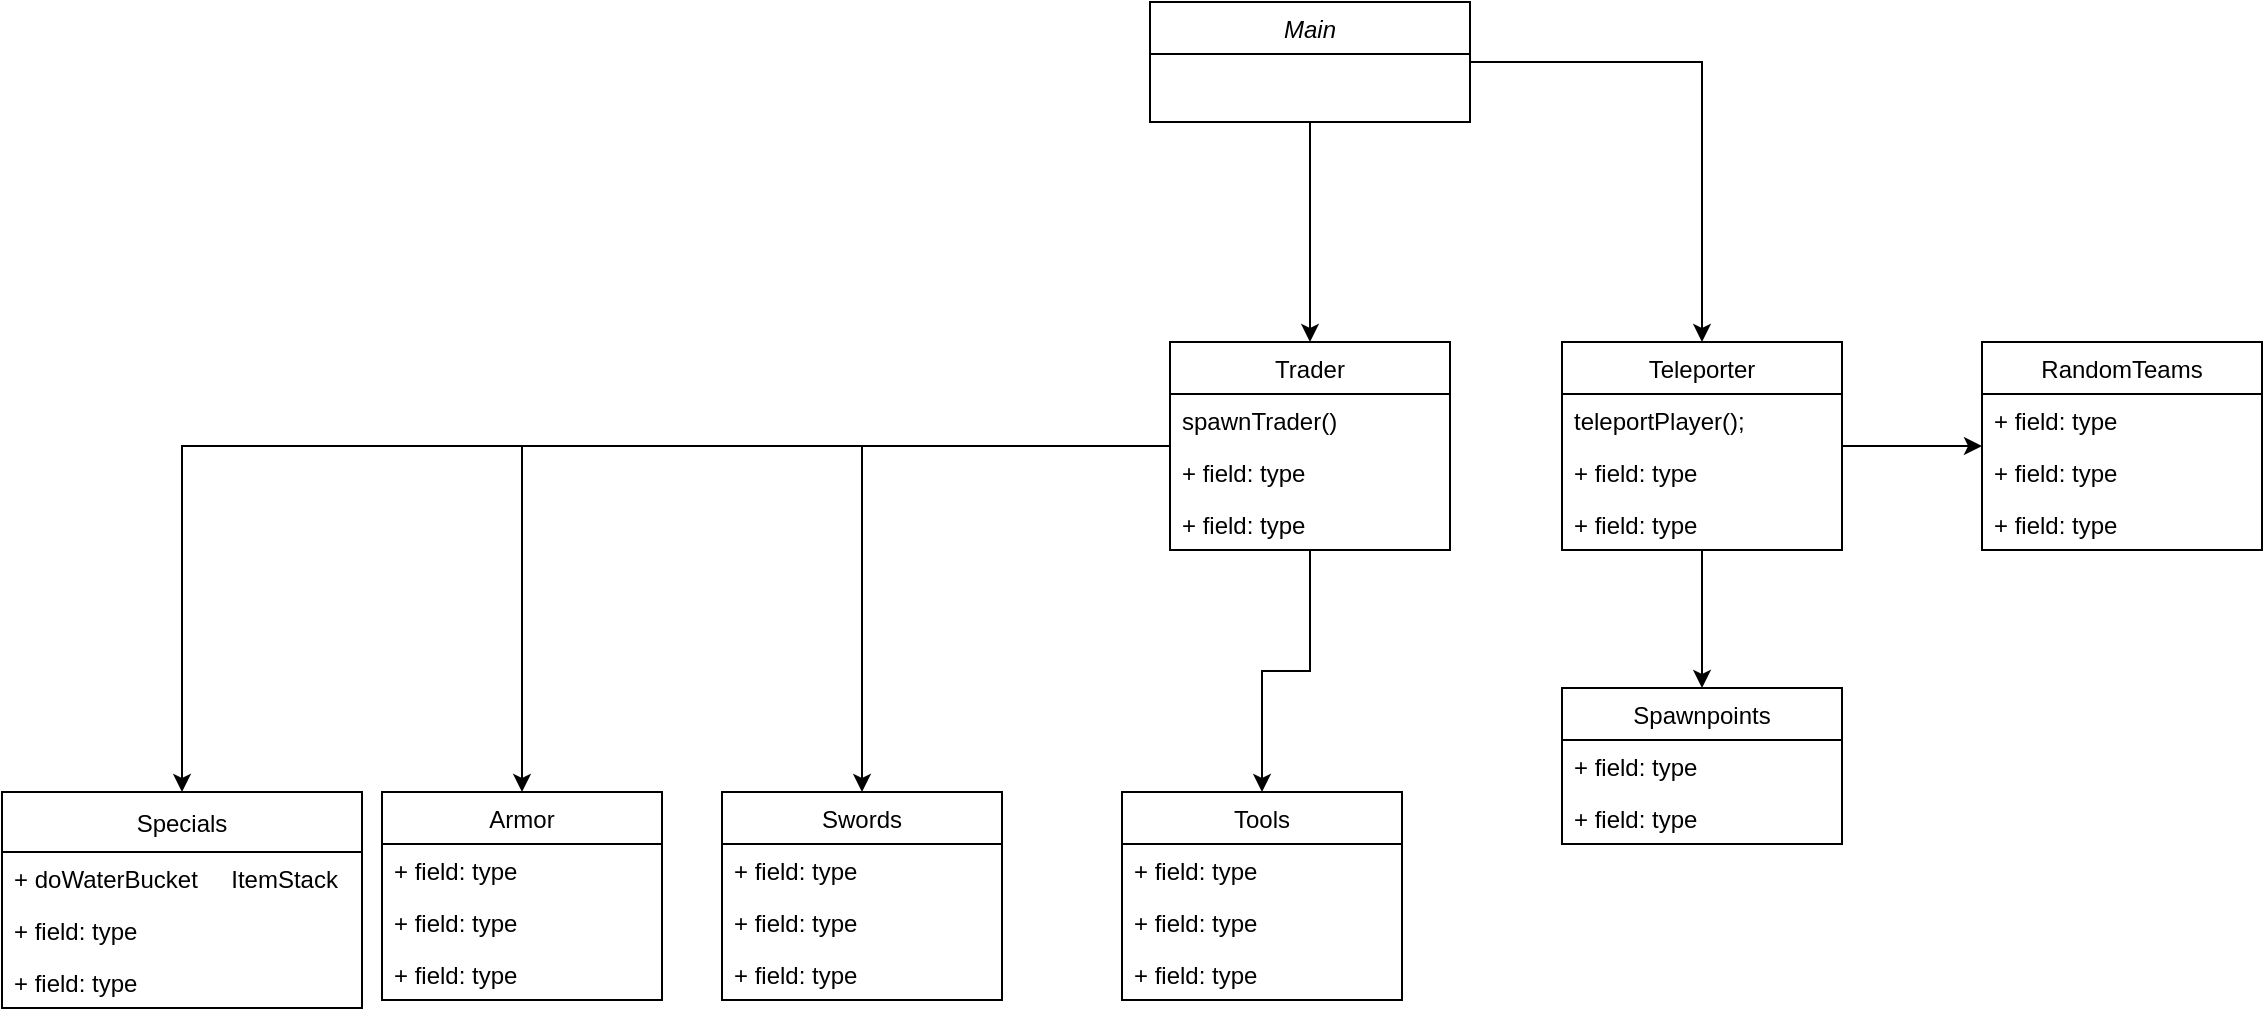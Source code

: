 <mxfile version="14.7.4" type="embed"><diagram id="C5RBs43oDa-KdzZeNtuy" name="Page-1"><mxGraphModel dx="1620" dy="717" grid="1" gridSize="10" guides="1" tooltips="1" connect="1" arrows="1" fold="1" page="1" pageScale="1" pageWidth="827" pageHeight="1169" math="0" shadow="0"><root><mxCell id="WIyWlLk6GJQsqaUBKTNV-0"/><mxCell id="WIyWlLk6GJQsqaUBKTNV-1" parent="WIyWlLk6GJQsqaUBKTNV-0"/><mxCell id="XdBPwFmGJHNVnX8WNjxw-10" style="edgeStyle=orthogonalEdgeStyle;rounded=0;orthogonalLoop=1;jettySize=auto;html=1;" parent="WIyWlLk6GJQsqaUBKTNV-1" source="zkfFHV4jXpPFQw0GAbJ--0" target="XdBPwFmGJHNVnX8WNjxw-0" edge="1"><mxGeometry relative="1" as="geometry"/></mxCell><mxCell id="XdBPwFmGJHNVnX8WNjxw-15" style="edgeStyle=orthogonalEdgeStyle;rounded=0;orthogonalLoop=1;jettySize=auto;html=1;entryX=0.5;entryY=0;entryDx=0;entryDy=0;" parent="WIyWlLk6GJQsqaUBKTNV-1" source="zkfFHV4jXpPFQw0GAbJ--0" target="XdBPwFmGJHNVnX8WNjxw-11" edge="1"><mxGeometry relative="1" as="geometry"/></mxCell><mxCell id="zkfFHV4jXpPFQw0GAbJ--0" value="Main" style="swimlane;fontStyle=2;align=center;verticalAlign=top;childLayout=stackLayout;horizontal=1;startSize=26;horizontalStack=0;resizeParent=1;resizeLast=0;collapsible=1;marginBottom=0;rounded=0;shadow=0;strokeWidth=1;" parent="WIyWlLk6GJQsqaUBKTNV-1" vertex="1"><mxGeometry x="334" y="190" width="160" height="60" as="geometry"><mxRectangle x="230" y="140" width="160" height="26" as="alternateBounds"/></mxGeometry></mxCell><mxCell id="XdBPwFmGJHNVnX8WNjxw-47" style="edgeStyle=orthogonalEdgeStyle;rounded=0;orthogonalLoop=1;jettySize=auto;html=1;entryX=0.5;entryY=0;entryDx=0;entryDy=0;" parent="WIyWlLk6GJQsqaUBKTNV-1" source="XdBPwFmGJHNVnX8WNjxw-0" target="XdBPwFmGJHNVnX8WNjxw-43" edge="1"><mxGeometry relative="1" as="geometry"/></mxCell><mxCell id="XdBPwFmGJHNVnX8WNjxw-49" style="edgeStyle=orthogonalEdgeStyle;rounded=0;orthogonalLoop=1;jettySize=auto;html=1;entryX=0.5;entryY=0;entryDx=0;entryDy=0;" parent="WIyWlLk6GJQsqaUBKTNV-1" source="XdBPwFmGJHNVnX8WNjxw-0" target="XdBPwFmGJHNVnX8WNjxw-31" edge="1"><mxGeometry relative="1" as="geometry"/></mxCell><mxCell id="XdBPwFmGJHNVnX8WNjxw-50" style="edgeStyle=orthogonalEdgeStyle;rounded=0;orthogonalLoop=1;jettySize=auto;html=1;" parent="WIyWlLk6GJQsqaUBKTNV-1" source="XdBPwFmGJHNVnX8WNjxw-0" target="XdBPwFmGJHNVnX8WNjxw-27" edge="1"><mxGeometry relative="1" as="geometry"/></mxCell><mxCell id="XdBPwFmGJHNVnX8WNjxw-53" style="edgeStyle=orthogonalEdgeStyle;rounded=0;orthogonalLoop=1;jettySize=auto;html=1;entryX=0.5;entryY=0;entryDx=0;entryDy=0;" parent="WIyWlLk6GJQsqaUBKTNV-1" source="XdBPwFmGJHNVnX8WNjxw-0" target="XdBPwFmGJHNVnX8WNjxw-39" edge="1"><mxGeometry relative="1" as="geometry"/></mxCell><mxCell id="XdBPwFmGJHNVnX8WNjxw-0" value="Trader" style="swimlane;fontStyle=0;childLayout=stackLayout;horizontal=1;startSize=26;fillColor=none;horizontalStack=0;resizeParent=1;resizeParentMax=0;resizeLast=0;collapsible=1;marginBottom=0;" parent="WIyWlLk6GJQsqaUBKTNV-1" vertex="1"><mxGeometry x="344" y="360" width="140" height="104" as="geometry"/></mxCell><mxCell id="XdBPwFmGJHNVnX8WNjxw-1" value="spawnTrader()" style="text;strokeColor=none;fillColor=none;align=left;verticalAlign=top;spacingLeft=4;spacingRight=4;overflow=hidden;rotatable=0;points=[[0,0.5],[1,0.5]];portConstraint=eastwest;" parent="XdBPwFmGJHNVnX8WNjxw-0" vertex="1"><mxGeometry y="26" width="140" height="26" as="geometry"/></mxCell><mxCell id="XdBPwFmGJHNVnX8WNjxw-2" value="+ field: type" style="text;strokeColor=none;fillColor=none;align=left;verticalAlign=top;spacingLeft=4;spacingRight=4;overflow=hidden;rotatable=0;points=[[0,0.5],[1,0.5]];portConstraint=eastwest;" parent="XdBPwFmGJHNVnX8WNjxw-0" vertex="1"><mxGeometry y="52" width="140" height="26" as="geometry"/></mxCell><mxCell id="XdBPwFmGJHNVnX8WNjxw-3" value="+ field: type" style="text;strokeColor=none;fillColor=none;align=left;verticalAlign=top;spacingLeft=4;spacingRight=4;overflow=hidden;rotatable=0;points=[[0,0.5],[1,0.5]];portConstraint=eastwest;" parent="XdBPwFmGJHNVnX8WNjxw-0" vertex="1"><mxGeometry y="78" width="140" height="26" as="geometry"/></mxCell><mxCell id="XdBPwFmGJHNVnX8WNjxw-20" style="edgeStyle=orthogonalEdgeStyle;rounded=0;orthogonalLoop=1;jettySize=auto;html=1;entryX=0.5;entryY=0;entryDx=0;entryDy=0;" parent="WIyWlLk6GJQsqaUBKTNV-1" source="XdBPwFmGJHNVnX8WNjxw-11" target="XdBPwFmGJHNVnX8WNjxw-16" edge="1"><mxGeometry relative="1" as="geometry"/></mxCell><mxCell id="XdBPwFmGJHNVnX8WNjxw-26" style="edgeStyle=orthogonalEdgeStyle;rounded=0;orthogonalLoop=1;jettySize=auto;html=1;" parent="WIyWlLk6GJQsqaUBKTNV-1" source="XdBPwFmGJHNVnX8WNjxw-11" target="XdBPwFmGJHNVnX8WNjxw-21" edge="1"><mxGeometry relative="1" as="geometry"/></mxCell><mxCell id="XdBPwFmGJHNVnX8WNjxw-11" value="Teleporter" style="swimlane;fontStyle=0;childLayout=stackLayout;horizontal=1;startSize=26;fillColor=none;horizontalStack=0;resizeParent=1;resizeParentMax=0;resizeLast=0;collapsible=1;marginBottom=0;" parent="WIyWlLk6GJQsqaUBKTNV-1" vertex="1"><mxGeometry x="540" y="360" width="140" height="104" as="geometry"/></mxCell><mxCell id="XdBPwFmGJHNVnX8WNjxw-12" value="teleportPlayer();" style="text;strokeColor=none;fillColor=none;align=left;verticalAlign=top;spacingLeft=4;spacingRight=4;overflow=hidden;rotatable=0;points=[[0,0.5],[1,0.5]];portConstraint=eastwest;" parent="XdBPwFmGJHNVnX8WNjxw-11" vertex="1"><mxGeometry y="26" width="140" height="26" as="geometry"/></mxCell><mxCell id="XdBPwFmGJHNVnX8WNjxw-13" value="+ field: type" style="text;strokeColor=none;fillColor=none;align=left;verticalAlign=top;spacingLeft=4;spacingRight=4;overflow=hidden;rotatable=0;points=[[0,0.5],[1,0.5]];portConstraint=eastwest;" parent="XdBPwFmGJHNVnX8WNjxw-11" vertex="1"><mxGeometry y="52" width="140" height="26" as="geometry"/></mxCell><mxCell id="XdBPwFmGJHNVnX8WNjxw-14" value="+ field: type" style="text;strokeColor=none;fillColor=none;align=left;verticalAlign=top;spacingLeft=4;spacingRight=4;overflow=hidden;rotatable=0;points=[[0,0.5],[1,0.5]];portConstraint=eastwest;" parent="XdBPwFmGJHNVnX8WNjxw-11" vertex="1"><mxGeometry y="78" width="140" height="26" as="geometry"/></mxCell><mxCell id="XdBPwFmGJHNVnX8WNjxw-16" value="Spawnpoints" style="swimlane;fontStyle=0;childLayout=stackLayout;horizontal=1;startSize=26;fillColor=none;horizontalStack=0;resizeParent=1;resizeParentMax=0;resizeLast=0;collapsible=1;marginBottom=0;" parent="WIyWlLk6GJQsqaUBKTNV-1" vertex="1"><mxGeometry x="540" y="533" width="140" height="78" as="geometry"/></mxCell><mxCell id="XdBPwFmGJHNVnX8WNjxw-18" value="+ field: type" style="text;strokeColor=none;fillColor=none;align=left;verticalAlign=top;spacingLeft=4;spacingRight=4;overflow=hidden;rotatable=0;points=[[0,0.5],[1,0.5]];portConstraint=eastwest;" parent="XdBPwFmGJHNVnX8WNjxw-16" vertex="1"><mxGeometry y="26" width="140" height="26" as="geometry"/></mxCell><mxCell id="XdBPwFmGJHNVnX8WNjxw-19" value="+ field: type" style="text;strokeColor=none;fillColor=none;align=left;verticalAlign=top;spacingLeft=4;spacingRight=4;overflow=hidden;rotatable=0;points=[[0,0.5],[1,0.5]];portConstraint=eastwest;" parent="XdBPwFmGJHNVnX8WNjxw-16" vertex="1"><mxGeometry y="52" width="140" height="26" as="geometry"/></mxCell><mxCell id="XdBPwFmGJHNVnX8WNjxw-21" value="RandomTeams" style="swimlane;fontStyle=0;childLayout=stackLayout;horizontal=1;startSize=26;fillColor=none;horizontalStack=0;resizeParent=1;resizeParentMax=0;resizeLast=0;collapsible=1;marginBottom=0;" parent="WIyWlLk6GJQsqaUBKTNV-1" vertex="1"><mxGeometry x="750" y="360" width="140" height="104" as="geometry"/></mxCell><mxCell id="XdBPwFmGJHNVnX8WNjxw-22" value="+ field: type" style="text;strokeColor=none;fillColor=none;align=left;verticalAlign=top;spacingLeft=4;spacingRight=4;overflow=hidden;rotatable=0;points=[[0,0.5],[1,0.5]];portConstraint=eastwest;" parent="XdBPwFmGJHNVnX8WNjxw-21" vertex="1"><mxGeometry y="26" width="140" height="26" as="geometry"/></mxCell><mxCell id="XdBPwFmGJHNVnX8WNjxw-23" value="+ field: type" style="text;strokeColor=none;fillColor=none;align=left;verticalAlign=top;spacingLeft=4;spacingRight=4;overflow=hidden;rotatable=0;points=[[0,0.5],[1,0.5]];portConstraint=eastwest;" parent="XdBPwFmGJHNVnX8WNjxw-21" vertex="1"><mxGeometry y="52" width="140" height="26" as="geometry"/></mxCell><mxCell id="XdBPwFmGJHNVnX8WNjxw-24" value="+ field: type" style="text;strokeColor=none;fillColor=none;align=left;verticalAlign=top;spacingLeft=4;spacingRight=4;overflow=hidden;rotatable=0;points=[[0,0.5],[1,0.5]];portConstraint=eastwest;" parent="XdBPwFmGJHNVnX8WNjxw-21" vertex="1"><mxGeometry y="78" width="140" height="26" as="geometry"/></mxCell><mxCell id="XdBPwFmGJHNVnX8WNjxw-27" value="Armor" style="swimlane;fontStyle=0;childLayout=stackLayout;horizontal=1;startSize=26;fillColor=none;horizontalStack=0;resizeParent=1;resizeParentMax=0;resizeLast=0;collapsible=1;marginBottom=0;" parent="WIyWlLk6GJQsqaUBKTNV-1" vertex="1"><mxGeometry x="-50" y="585" width="140" height="104" as="geometry"/></mxCell><mxCell id="XdBPwFmGJHNVnX8WNjxw-28" value="+ field: type" style="text;strokeColor=none;fillColor=none;align=left;verticalAlign=top;spacingLeft=4;spacingRight=4;overflow=hidden;rotatable=0;points=[[0,0.5],[1,0.5]];portConstraint=eastwest;" parent="XdBPwFmGJHNVnX8WNjxw-27" vertex="1"><mxGeometry y="26" width="140" height="26" as="geometry"/></mxCell><mxCell id="XdBPwFmGJHNVnX8WNjxw-29" value="+ field: type" style="text;strokeColor=none;fillColor=none;align=left;verticalAlign=top;spacingLeft=4;spacingRight=4;overflow=hidden;rotatable=0;points=[[0,0.5],[1,0.5]];portConstraint=eastwest;" parent="XdBPwFmGJHNVnX8WNjxw-27" vertex="1"><mxGeometry y="52" width="140" height="26" as="geometry"/></mxCell><mxCell id="XdBPwFmGJHNVnX8WNjxw-30" value="+ field: type" style="text;strokeColor=none;fillColor=none;align=left;verticalAlign=top;spacingLeft=4;spacingRight=4;overflow=hidden;rotatable=0;points=[[0,0.5],[1,0.5]];portConstraint=eastwest;" parent="XdBPwFmGJHNVnX8WNjxw-27" vertex="1"><mxGeometry y="78" width="140" height="26" as="geometry"/></mxCell><mxCell id="XdBPwFmGJHNVnX8WNjxw-31" value="Swords" style="swimlane;fontStyle=0;childLayout=stackLayout;horizontal=1;startSize=26;fillColor=none;horizontalStack=0;resizeParent=1;resizeParentMax=0;resizeLast=0;collapsible=1;marginBottom=0;" parent="WIyWlLk6GJQsqaUBKTNV-1" vertex="1"><mxGeometry x="120" y="585" width="140" height="104" as="geometry"/></mxCell><mxCell id="XdBPwFmGJHNVnX8WNjxw-32" value="+ field: type" style="text;strokeColor=none;fillColor=none;align=left;verticalAlign=top;spacingLeft=4;spacingRight=4;overflow=hidden;rotatable=0;points=[[0,0.5],[1,0.5]];portConstraint=eastwest;" parent="XdBPwFmGJHNVnX8WNjxw-31" vertex="1"><mxGeometry y="26" width="140" height="26" as="geometry"/></mxCell><mxCell id="XdBPwFmGJHNVnX8WNjxw-33" value="+ field: type" style="text;strokeColor=none;fillColor=none;align=left;verticalAlign=top;spacingLeft=4;spacingRight=4;overflow=hidden;rotatable=0;points=[[0,0.5],[1,0.5]];portConstraint=eastwest;" parent="XdBPwFmGJHNVnX8WNjxw-31" vertex="1"><mxGeometry y="52" width="140" height="26" as="geometry"/></mxCell><mxCell id="XdBPwFmGJHNVnX8WNjxw-34" value="+ field: type" style="text;strokeColor=none;fillColor=none;align=left;verticalAlign=top;spacingLeft=4;spacingRight=4;overflow=hidden;rotatable=0;points=[[0,0.5],[1,0.5]];portConstraint=eastwest;" parent="XdBPwFmGJHNVnX8WNjxw-31" vertex="1"><mxGeometry y="78" width="140" height="26" as="geometry"/></mxCell><mxCell id="XdBPwFmGJHNVnX8WNjxw-39" value="Tools" style="swimlane;fontStyle=0;childLayout=stackLayout;horizontal=1;startSize=26;fillColor=none;horizontalStack=0;resizeParent=1;resizeParentMax=0;resizeLast=0;collapsible=1;marginBottom=0;" parent="WIyWlLk6GJQsqaUBKTNV-1" vertex="1"><mxGeometry x="320" y="585" width="140" height="104" as="geometry"/></mxCell><mxCell id="XdBPwFmGJHNVnX8WNjxw-40" value="+ field: type" style="text;strokeColor=none;fillColor=none;align=left;verticalAlign=top;spacingLeft=4;spacingRight=4;overflow=hidden;rotatable=0;points=[[0,0.5],[1,0.5]];portConstraint=eastwest;" parent="XdBPwFmGJHNVnX8WNjxw-39" vertex="1"><mxGeometry y="26" width="140" height="26" as="geometry"/></mxCell><mxCell id="XdBPwFmGJHNVnX8WNjxw-41" value="+ field: type" style="text;strokeColor=none;fillColor=none;align=left;verticalAlign=top;spacingLeft=4;spacingRight=4;overflow=hidden;rotatable=0;points=[[0,0.5],[1,0.5]];portConstraint=eastwest;" parent="XdBPwFmGJHNVnX8WNjxw-39" vertex="1"><mxGeometry y="52" width="140" height="26" as="geometry"/></mxCell><mxCell id="XdBPwFmGJHNVnX8WNjxw-42" value="+ field: type" style="text;strokeColor=none;fillColor=none;align=left;verticalAlign=top;spacingLeft=4;spacingRight=4;overflow=hidden;rotatable=0;points=[[0,0.5],[1,0.5]];portConstraint=eastwest;" parent="XdBPwFmGJHNVnX8WNjxw-39" vertex="1"><mxGeometry y="78" width="140" height="26" as="geometry"/></mxCell><mxCell id="XdBPwFmGJHNVnX8WNjxw-43" value="Specials" style="swimlane;fontStyle=0;childLayout=stackLayout;horizontal=1;startSize=30;fillColor=none;horizontalStack=0;resizeParent=1;resizeParentMax=0;resizeLast=0;collapsible=1;marginBottom=0;" parent="WIyWlLk6GJQsqaUBKTNV-1" vertex="1"><mxGeometry x="-240" y="585" width="180" height="108" as="geometry"/></mxCell><mxCell id="XdBPwFmGJHNVnX8WNjxw-44" value="+ doWaterBucket     ItemStack" style="text;strokeColor=none;fillColor=none;align=left;verticalAlign=top;spacingLeft=4;spacingRight=4;overflow=hidden;rotatable=0;points=[[0,0.5],[1,0.5]];portConstraint=eastwest;" parent="XdBPwFmGJHNVnX8WNjxw-43" vertex="1"><mxGeometry y="30" width="180" height="26" as="geometry"/></mxCell><mxCell id="XdBPwFmGJHNVnX8WNjxw-45" value="+ field: type" style="text;strokeColor=none;fillColor=none;align=left;verticalAlign=top;spacingLeft=4;spacingRight=4;overflow=hidden;rotatable=0;points=[[0,0.5],[1,0.5]];portConstraint=eastwest;" parent="XdBPwFmGJHNVnX8WNjxw-43" vertex="1"><mxGeometry y="56" width="180" height="26" as="geometry"/></mxCell><mxCell id="XdBPwFmGJHNVnX8WNjxw-46" value="+ field: type" style="text;strokeColor=none;fillColor=none;align=left;verticalAlign=top;spacingLeft=4;spacingRight=4;overflow=hidden;rotatable=0;points=[[0,0.5],[1,0.5]];portConstraint=eastwest;" parent="XdBPwFmGJHNVnX8WNjxw-43" vertex="1"><mxGeometry y="82" width="180" height="26" as="geometry"/></mxCell></root></mxGraphModel></diagram></mxfile>